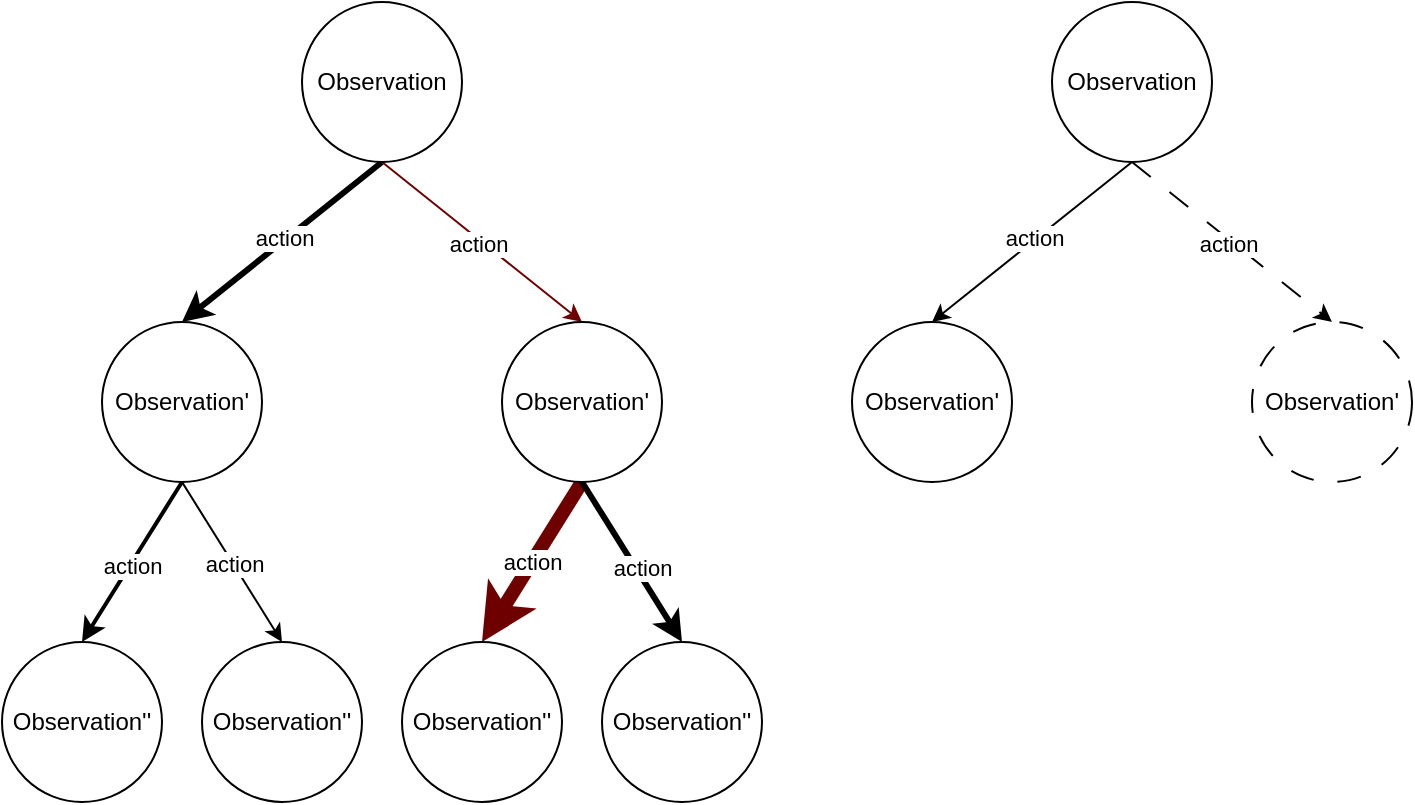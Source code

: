 <mxfile>
    <diagram id="M_CCijJq46aISVbxHimy" name="Page-1">
        <mxGraphModel dx="1105" dy="675" grid="1" gridSize="10" guides="1" tooltips="1" connect="1" arrows="1" fold="1" page="1" pageScale="1" pageWidth="850" pageHeight="1100" math="0" shadow="0">
            <root>
                <mxCell id="0"/>
                <mxCell id="1" parent="0"/>
                <mxCell id="2" style="edgeStyle=none;html=1;exitX=0.5;exitY=1;exitDx=0;exitDy=0;entryX=0.5;entryY=0;entryDx=0;entryDy=0;" edge="1" parent="1" source="6" target="7">
                    <mxGeometry relative="1" as="geometry"/>
                </mxCell>
                <mxCell id="3" value="action" style="edgeLabel;html=1;align=center;verticalAlign=middle;resizable=0;points=[];" vertex="1" connectable="0" parent="2">
                    <mxGeometry x="-0.035" y="-1" relative="1" as="geometry">
                        <mxPoint as="offset"/>
                    </mxGeometry>
                </mxCell>
                <mxCell id="4" style="edgeStyle=none;html=1;exitX=0.5;exitY=1;exitDx=0;exitDy=0;entryX=0.5;entryY=0;entryDx=0;entryDy=0;dashed=1;dashPattern=12 12;" edge="1" parent="1" source="6" target="8">
                    <mxGeometry relative="1" as="geometry"/>
                </mxCell>
                <mxCell id="5" value="action" style="edgeLabel;html=1;align=center;verticalAlign=middle;resizable=0;points=[];" vertex="1" connectable="0" parent="4">
                    <mxGeometry x="-0.007" y="-1" relative="1" as="geometry">
                        <mxPoint x="-1" as="offset"/>
                    </mxGeometry>
                </mxCell>
                <mxCell id="6" value="Observation" style="ellipse;whiteSpace=wrap;html=1;aspect=fixed;" vertex="1" parent="1">
                    <mxGeometry x="545" y="40" width="80" height="80" as="geometry"/>
                </mxCell>
                <mxCell id="7" value="Observation'" style="ellipse;whiteSpace=wrap;html=1;aspect=fixed;" vertex="1" parent="1">
                    <mxGeometry x="445" y="200" width="80" height="80" as="geometry"/>
                </mxCell>
                <mxCell id="8" value="Observation'" style="ellipse;whiteSpace=wrap;html=1;aspect=fixed;dashed=1;dashPattern=12 12;" vertex="1" parent="1">
                    <mxGeometry x="645" y="200" width="80" height="80" as="geometry"/>
                </mxCell>
                <mxCell id="28" style="edgeStyle=none;html=1;exitX=0.5;exitY=1;exitDx=0;exitDy=0;entryX=0.5;entryY=0;entryDx=0;entryDy=0;strokeWidth=3;" edge="1" parent="1" source="32" target="37">
                    <mxGeometry relative="1" as="geometry"/>
                </mxCell>
                <mxCell id="29" value="action" style="edgeLabel;html=1;align=center;verticalAlign=middle;resizable=0;points=[];" vertex="1" connectable="0" parent="28">
                    <mxGeometry x="-0.035" y="-1" relative="1" as="geometry">
                        <mxPoint as="offset"/>
                    </mxGeometry>
                </mxCell>
                <mxCell id="30" style="edgeStyle=none;html=1;exitX=0.5;exitY=1;exitDx=0;exitDy=0;entryX=0.5;entryY=0;entryDx=0;entryDy=0;fillColor=#a20025;strokeColor=#6F0000;" edge="1" parent="1" source="32" target="42">
                    <mxGeometry relative="1" as="geometry"/>
                </mxCell>
                <mxCell id="31" value="action" style="edgeLabel;html=1;align=center;verticalAlign=middle;resizable=0;points=[];" vertex="1" connectable="0" parent="30">
                    <mxGeometry x="-0.007" y="-1" relative="1" as="geometry">
                        <mxPoint x="-1" as="offset"/>
                    </mxGeometry>
                </mxCell>
                <mxCell id="32" value="Observation" style="ellipse;whiteSpace=wrap;html=1;aspect=fixed;" vertex="1" parent="1">
                    <mxGeometry x="170" y="40" width="80" height="80" as="geometry"/>
                </mxCell>
                <mxCell id="33" style="edgeStyle=none;html=1;exitX=0.5;exitY=1;exitDx=0;exitDy=0;entryX=0.5;entryY=0;entryDx=0;entryDy=0;strokeWidth=2;" edge="1" parent="1" source="37" target="43">
                    <mxGeometry relative="1" as="geometry"/>
                </mxCell>
                <mxCell id="34" value="action" style="edgeLabel;html=1;align=center;verticalAlign=middle;resizable=0;points=[];" vertex="1" connectable="0" parent="33">
                    <mxGeometry x="0.037" y="1" relative="1" as="geometry">
                        <mxPoint as="offset"/>
                    </mxGeometry>
                </mxCell>
                <mxCell id="35" style="edgeStyle=none;html=1;exitX=0.5;exitY=1;exitDx=0;exitDy=0;entryX=0.5;entryY=0;entryDx=0;entryDy=0;strokeWidth=1;" edge="1" parent="1" source="37" target="44">
                    <mxGeometry relative="1" as="geometry"/>
                </mxCell>
                <mxCell id="36" value="action" style="edgeLabel;html=1;align=center;verticalAlign=middle;resizable=0;points=[];" vertex="1" connectable="0" parent="35">
                    <mxGeometry x="0.025" relative="1" as="geometry">
                        <mxPoint as="offset"/>
                    </mxGeometry>
                </mxCell>
                <mxCell id="37" value="Observation'" style="ellipse;whiteSpace=wrap;html=1;aspect=fixed;" vertex="1" parent="1">
                    <mxGeometry x="70" y="200" width="80" height="80" as="geometry"/>
                </mxCell>
                <mxCell id="38" style="edgeStyle=none;html=1;exitX=0.5;exitY=1;exitDx=0;exitDy=0;entryX=0.5;entryY=0;entryDx=0;entryDy=0;strokeWidth=7;fillColor=#a20025;strokeColor=#6F0000;" edge="1" parent="1" source="42" target="45">
                    <mxGeometry relative="1" as="geometry"/>
                </mxCell>
                <mxCell id="39" value="action" style="edgeLabel;html=1;align=center;verticalAlign=middle;resizable=0;points=[];" vertex="1" connectable="0" parent="38">
                    <mxGeometry x="0.001" relative="1" as="geometry">
                        <mxPoint as="offset"/>
                    </mxGeometry>
                </mxCell>
                <mxCell id="40" style="edgeStyle=none;html=1;exitX=0.5;exitY=1;exitDx=0;exitDy=0;entryX=0.5;entryY=0;entryDx=0;entryDy=0;strokeWidth=3;" edge="1" parent="1" source="42" target="46">
                    <mxGeometry relative="1" as="geometry"/>
                </mxCell>
                <mxCell id="41" value="action" style="edgeLabel;html=1;align=center;verticalAlign=middle;resizable=0;points=[];" vertex="1" connectable="0" parent="40">
                    <mxGeometry x="0.106" y="2" relative="1" as="geometry">
                        <mxPoint as="offset"/>
                    </mxGeometry>
                </mxCell>
                <mxCell id="42" value="Observation'" style="ellipse;whiteSpace=wrap;html=1;aspect=fixed;" vertex="1" parent="1">
                    <mxGeometry x="270" y="200" width="80" height="80" as="geometry"/>
                </mxCell>
                <mxCell id="43" value="Observation''" style="ellipse;whiteSpace=wrap;html=1;aspect=fixed;" vertex="1" parent="1">
                    <mxGeometry x="20" y="360" width="80" height="80" as="geometry"/>
                </mxCell>
                <mxCell id="44" value="Observation''" style="ellipse;whiteSpace=wrap;html=1;aspect=fixed;" vertex="1" parent="1">
                    <mxGeometry x="120" y="360" width="80" height="80" as="geometry"/>
                </mxCell>
                <mxCell id="45" value="Observation''" style="ellipse;whiteSpace=wrap;html=1;aspect=fixed;" vertex="1" parent="1">
                    <mxGeometry x="220" y="360" width="80" height="80" as="geometry"/>
                </mxCell>
                <mxCell id="46" value="Observation''" style="ellipse;whiteSpace=wrap;html=1;aspect=fixed;" vertex="1" parent="1">
                    <mxGeometry x="320" y="360" width="80" height="80" as="geometry"/>
                </mxCell>
            </root>
        </mxGraphModel>
    </diagram>
</mxfile>